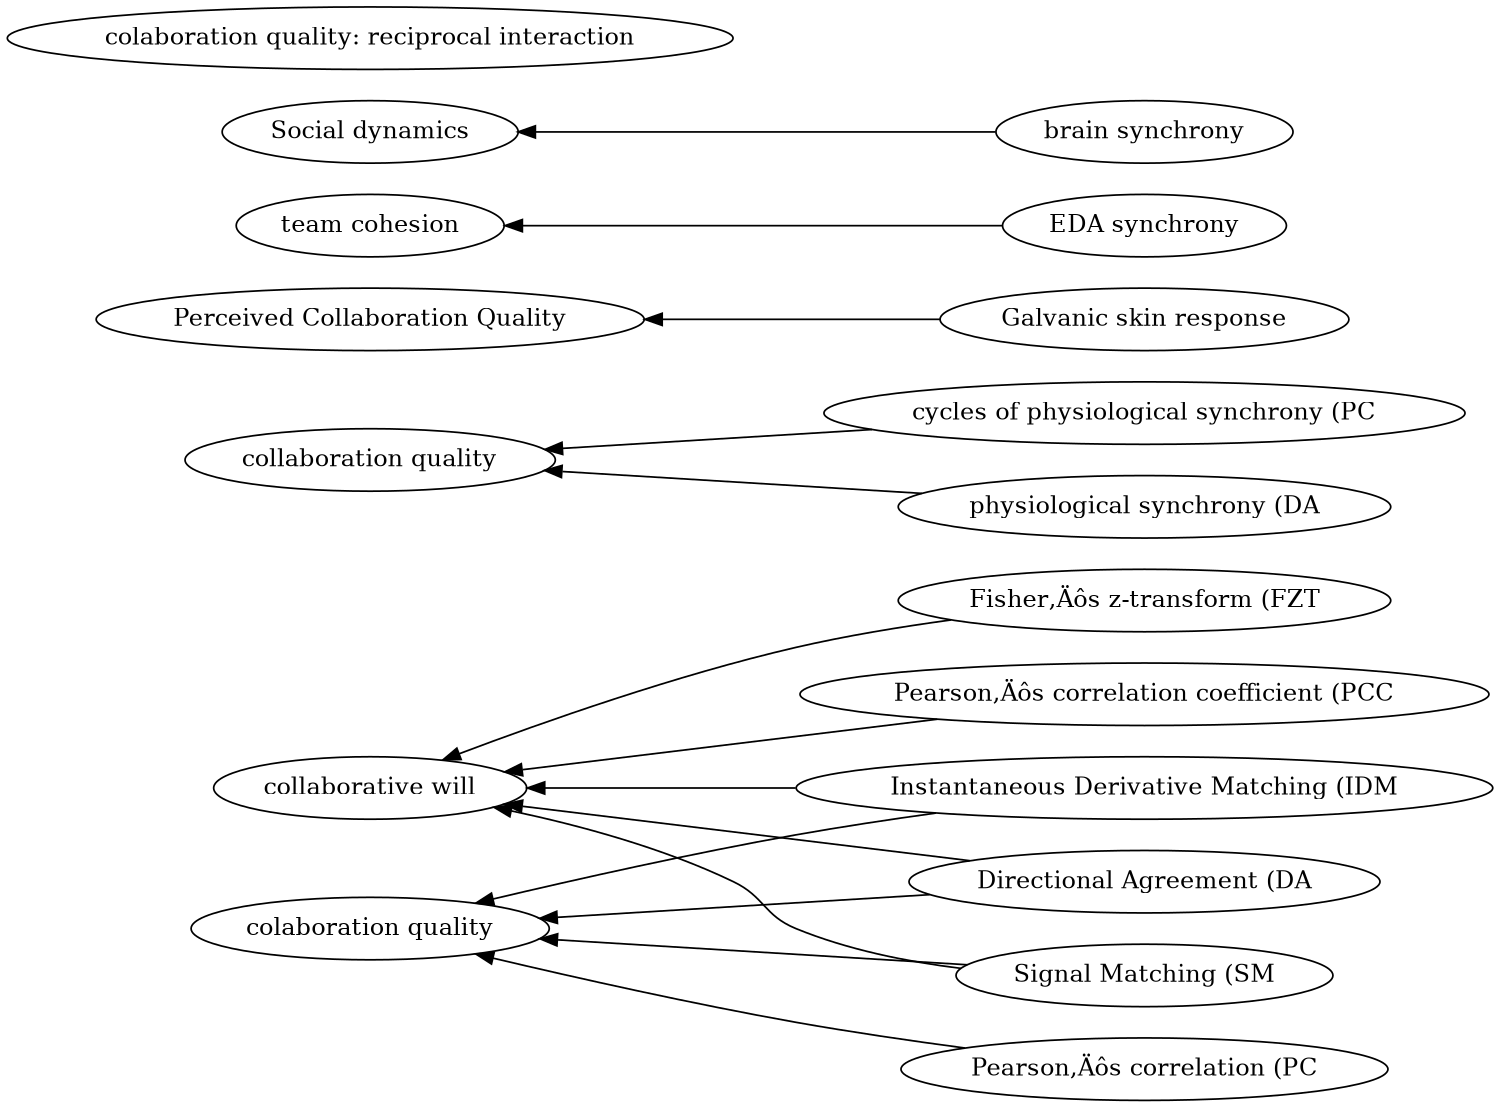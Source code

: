 digraph Test {
	rankdir=RL
	size="10,10"
	overlap=false
	splines=true
	{rank=same; "Instantaneous Derivative Matching (IDM" "Directional Agreement (DA" "cycles of physiological synchrony (PC" "Fisher‚Äôs z-transform (FZT" "Galvanic skin response" "Pearson‚Äôs correlation (PC" "physiological synchrony (DA" "Signal Matching (SM" "EDA synchrony" "brain synchrony" "Pearson‚Äôs correlation coefficient (PCC";}
	{rank=same; "Social dynamics" "colaboration quality: reciprocal interaction" "team cohesion" "collaboration quality" "Perceived Collaboration Quality" "collaborative will";}
	"Galvanic skin response" [href="https://scholar.google.com/scholar?hl=en&q=Modeling%20Team-level%20Multimodal%20Dynamics%20during%20Multiparty%20Collaboration" target=_blank]
	"Galvanic skin response" -> "Perceived Collaboration Quality"
	"Signal Matching (SM" [href="https://scholar.google.com/scholar?hl=en&q=Investigating%20collaborative%20learning%20success%20with%20physiological%20coupling%20indices%20based%20on%20electrodermal%20activity" target=_blank]
	"Signal Matching (SM" -> "collaborative will"
	"Directional Agreement (DA" [href="https://scholar.google.com/scholar?hl=en&q=Investigating%20collaborative%20learning%20success%20with%20physiological%20coupling%20indices%20based%20on%20electrodermal%20activity" target=_blank]
	"Directional Agreement (DA" -> "collaborative will"
	"Pearson‚Äôs correlation coefficient (PCC" [href="https://scholar.google.com/scholar?hl=en&q=Investigating%20collaborative%20learning%20success%20with%20physiological%20coupling%20indices%20based%20on%20electrodermal%20activity" target=_blank]
	"Pearson‚Äôs correlation coefficient (PCC" -> "collaborative will"
	"Fisher‚Äôs z-transform (FZT" [href="https://scholar.google.com/scholar?hl=en&q=Investigating%20collaborative%20learning%20success%20with%20physiological%20coupling%20indices%20based%20on%20electrodermal%20activity" target=_blank]
	"Fisher‚Äôs z-transform (FZT" -> "collaborative will"
	"Instantaneous Derivative Matching (IDM" [href="https://scholar.google.com/scholar?hl=en&q=Investigating%20collaborative%20learning%20success%20with%20physiological%20coupling%20indices%20based%20on%20electrodermal%20activity" target=_blank]
	"Instantaneous Derivative Matching (IDM" -> "collaborative will"
	"Signal Matching (SM" [href="https://scholar.google.com/scholar?hl=en&q=Using%20Physiological%20Synchrony%20as%20an%20Indicator%20of%20Collaboration%20Quality,%20Task%20Performance%20and%20Learning" target=_blank]
	"Signal Matching (SM" -> "colaboration quality":" reciprocal interaction"
	"Instantaneous Derivative Matching (IDM" [href="https://scholar.google.com/scholar?hl=en&q=Using%20Physiological%20Synchrony%20as%20an%20Indicator%20of%20Collaboration%20Quality,%20Task%20Performance%20and%20Learning" target=_blank]
	"Instantaneous Derivative Matching (IDM" -> "colaboration quality":" reciprocal interaction"
	"Pearson‚Äôs correlation (PC" [href="https://scholar.google.com/scholar?hl=en&q=Using%20Physiological%20Synchrony%20as%20an%20Indicator%20of%20Collaboration%20Quality,%20Task%20Performance%20and%20Learning" target=_blank]
	"Pearson‚Äôs correlation (PC" -> "colaboration quality":" reciprocal interaction"
	"Directional Agreement (DA" [href="https://scholar.google.com/scholar?hl=en&q=Using%20Physiological%20Synchrony%20as%20an%20Indicator%20of%20Collaboration%20Quality,%20Task%20Performance%20and%20Learning" target=_blank]
	"Directional Agreement (DA" -> "colaboration quality":" reciprocal interaction"
	"EDA synchrony" [href="https://scholar.google.com/scholar?hl=en&q=Physiological%20evidence%20of%20interpersonal%20dynamics%20in%20a%20cooperative%20production%20task" target=_blank]
	"EDA synchrony" -> "team cohesion"
	"brain synchrony" [href="https://scholar.google.com/scholar?hl=en&q=Brain-to-Brain%20Synchrony%20Tracks%20Real-World%20Dynamic%20Group%20Interactions%20in%20the%20Classroom" target=_blank]
	"brain synchrony" -> "Social dynamics"
	"physiological synchrony (DA" [href="https://scholar.google.com/scholar?hl=en&q=Unpacking%20the%20relationship%20between%20existing%20and%20new%20measures%20of%20physiological%20synchrony%20and%20collaborative%20learning:%20a%20mixed%20methods%20study" target=_blank]
	"physiological synchrony (DA" -> "collaboration quality"
	"cycles of physiological synchrony (PC" [href="https://scholar.google.com/scholar?hl=en&q=Unpacking%20the%20relationship%20between%20existing%20and%20new%20measures%20of%20physiological%20synchrony%20and%20collaborative%20learning:%20a%20mixed%20methods%20study" target=_blank]
	"cycles of physiological synchrony (PC" -> "collaboration quality"
}

